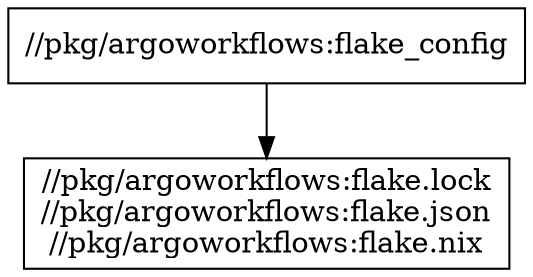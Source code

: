 digraph mygraph {
  node [shape=box];
  "//pkg/argoworkflows:flake_config"
  "//pkg/argoworkflows:flake_config" -> "//pkg/argoworkflows:flake.lock\n//pkg/argoworkflows:flake.json\n//pkg/argoworkflows:flake.nix"
  "//pkg/argoworkflows:flake.lock\n//pkg/argoworkflows:flake.json\n//pkg/argoworkflows:flake.nix"
}
